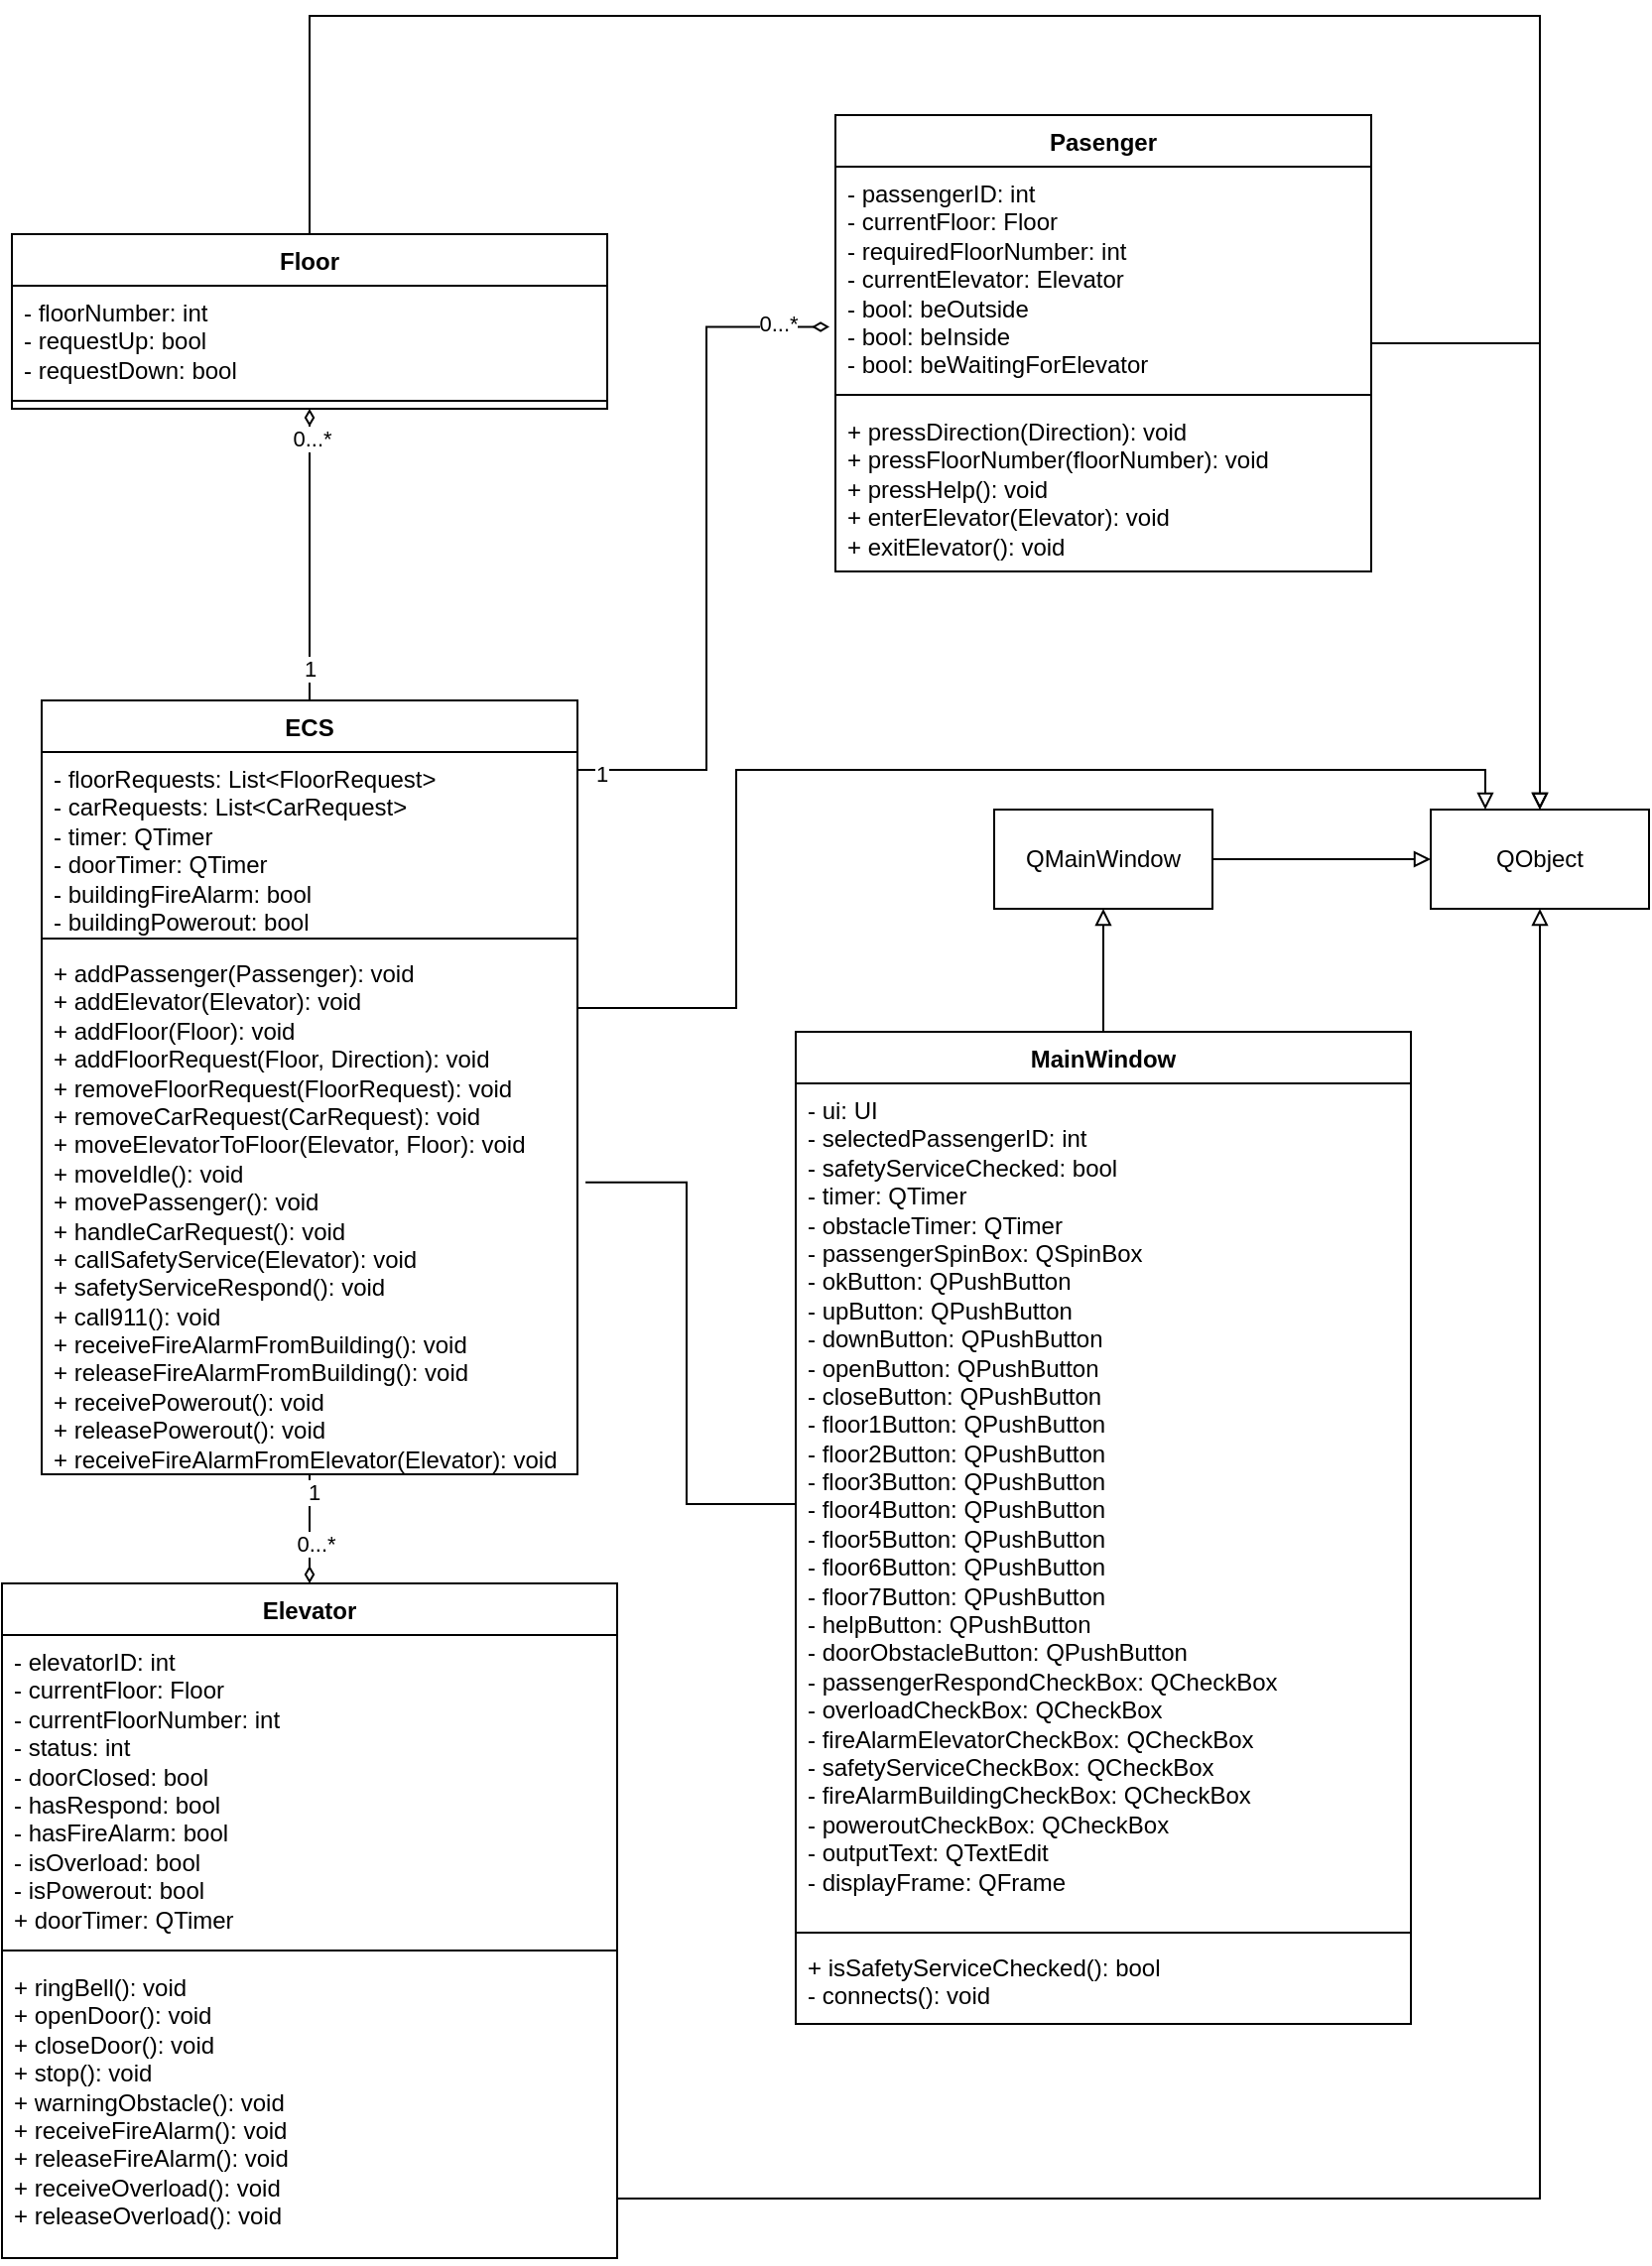 <mxfile version="23.1.5" type="device">
  <diagram id="C5RBs43oDa-KdzZeNtuy" name="Page-1">
    <mxGraphModel dx="508" dy="506" grid="1" gridSize="10" guides="1" tooltips="1" connect="1" arrows="1" fold="1" page="1" pageScale="1" pageWidth="827" pageHeight="1169" math="0" shadow="0">
      <root>
        <mxCell id="WIyWlLk6GJQsqaUBKTNV-0" />
        <mxCell id="WIyWlLk6GJQsqaUBKTNV-1" parent="WIyWlLk6GJQsqaUBKTNV-0" />
        <mxCell id="XzXdmftSZ0kjKj9PGzTx-10" style="edgeStyle=orthogonalEdgeStyle;rounded=0;orthogonalLoop=1;jettySize=auto;html=1;entryX=0.5;entryY=1;entryDx=0;entryDy=0;endArrow=diamondThin;endFill=0;" parent="WIyWlLk6GJQsqaUBKTNV-1" source="lKqkk_L0SnFZCXyI9xwD-0" target="lKqkk_L0SnFZCXyI9xwD-17" edge="1">
          <mxGeometry relative="1" as="geometry" />
        </mxCell>
        <mxCell id="XzXdmftSZ0kjKj9PGzTx-11" value="0...*" style="edgeLabel;html=1;align=center;verticalAlign=middle;resizable=0;points=[];" parent="XzXdmftSZ0kjKj9PGzTx-10" vertex="1" connectable="0">
          <mxGeometry x="0.804" y="-1" relative="1" as="geometry">
            <mxPoint as="offset" />
          </mxGeometry>
        </mxCell>
        <mxCell id="XzXdmftSZ0kjKj9PGzTx-12" value="1" style="edgeLabel;html=1;align=center;verticalAlign=middle;resizable=0;points=[];" parent="XzXdmftSZ0kjKj9PGzTx-10" vertex="1" connectable="0">
          <mxGeometry x="-0.781" relative="1" as="geometry">
            <mxPoint as="offset" />
          </mxGeometry>
        </mxCell>
        <mxCell id="XzXdmftSZ0kjKj9PGzTx-16" style="edgeStyle=orthogonalEdgeStyle;rounded=0;orthogonalLoop=1;jettySize=auto;html=1;entryX=0.5;entryY=0;entryDx=0;entryDy=0;endArrow=diamondThin;endFill=0;" parent="WIyWlLk6GJQsqaUBKTNV-1" source="lKqkk_L0SnFZCXyI9xwD-0" target="lKqkk_L0SnFZCXyI9xwD-4" edge="1">
          <mxGeometry relative="1" as="geometry" />
        </mxCell>
        <mxCell id="XzXdmftSZ0kjKj9PGzTx-17" value="1" style="edgeLabel;html=1;align=center;verticalAlign=middle;resizable=0;points=[];" parent="XzXdmftSZ0kjKj9PGzTx-16" vertex="1" connectable="0">
          <mxGeometry x="-0.693" y="2" relative="1" as="geometry">
            <mxPoint as="offset" />
          </mxGeometry>
        </mxCell>
        <mxCell id="XzXdmftSZ0kjKj9PGzTx-18" value="0...*" style="edgeLabel;html=1;align=center;verticalAlign=middle;resizable=0;points=[];" parent="XzXdmftSZ0kjKj9PGzTx-16" vertex="1" connectable="0">
          <mxGeometry x="0.277" y="3" relative="1" as="geometry">
            <mxPoint as="offset" />
          </mxGeometry>
        </mxCell>
        <mxCell id="lKqkk_L0SnFZCXyI9xwD-0" value="ECS" style="swimlane;fontStyle=1;align=center;verticalAlign=top;childLayout=stackLayout;horizontal=1;startSize=26;horizontalStack=0;resizeParent=1;resizeParentMax=0;resizeLast=0;collapsible=1;marginBottom=0;whiteSpace=wrap;html=1;" parent="WIyWlLk6GJQsqaUBKTNV-1" vertex="1">
          <mxGeometry x="80" y="355" width="270" height="390" as="geometry" />
        </mxCell>
        <mxCell id="lKqkk_L0SnFZCXyI9xwD-1" value="- floorRequests: List&amp;lt;FloorRequest&amp;gt;&lt;br&gt;- carRequests: List&amp;lt;CarRequest&amp;gt;&lt;br&gt;- timer: QTimer&lt;br&gt;- doorTimer: QTimer&lt;br&gt;- buildingFireAlarm: bool&lt;br&gt;- buildingPowerout: bool&lt;br&gt;&lt;br&gt;&lt;div&gt;&lt;br&gt;&lt;/div&gt;" style="text;strokeColor=none;fillColor=none;align=left;verticalAlign=top;spacingLeft=4;spacingRight=4;overflow=hidden;rotatable=0;points=[[0,0.5],[1,0.5]];portConstraint=eastwest;whiteSpace=wrap;html=1;" parent="lKqkk_L0SnFZCXyI9xwD-0" vertex="1">
          <mxGeometry y="26" width="270" height="90" as="geometry" />
        </mxCell>
        <mxCell id="lKqkk_L0SnFZCXyI9xwD-2" value="" style="line;strokeWidth=1;fillColor=none;align=left;verticalAlign=middle;spacingTop=-1;spacingLeft=3;spacingRight=3;rotatable=0;labelPosition=right;points=[];portConstraint=eastwest;strokeColor=inherit;" parent="lKqkk_L0SnFZCXyI9xwD-0" vertex="1">
          <mxGeometry y="116" width="270" height="8" as="geometry" />
        </mxCell>
        <mxCell id="lKqkk_L0SnFZCXyI9xwD-3" value="+ addPassenger(Passenger): void&lt;br&gt;+ addElevator(Elevator): void&lt;br&gt;+ addFloor(Floor): void&lt;br&gt;+ addFloorRequest(Floor, Direction): void&lt;br&gt;+ removeFloorRequest(FloorRequest): void&lt;br&gt;+ removeCarRequest(CarRequest): void&lt;br&gt;+ moveElevatorToFloor(Elevator, Floor): void&lt;br&gt;+ moveIdle(): void&lt;br&gt;+ movePassenger(): void&lt;br&gt;+ handleCarRequest(): void&lt;br&gt;+ callSafetyService(Elevator): void&lt;br&gt;+ safetyServiceRespond(): void&lt;br&gt;+ call911(): void&lt;br&gt;+ receiveFireAlarmFromBuilding(): void&lt;br&gt;+ releaseFireAlarmFromBuilding(): void&lt;br&gt;+ receivePowerout(): void&lt;br&gt;+ releasePowerout(): void&lt;br&gt;+ receiveFireAlarmFromElevator(Elevator): void" style="text;strokeColor=none;fillColor=none;align=left;verticalAlign=top;spacingLeft=4;spacingRight=4;overflow=hidden;rotatable=0;points=[[0,0.5],[1,0.5]];portConstraint=eastwest;whiteSpace=wrap;html=1;" parent="lKqkk_L0SnFZCXyI9xwD-0" vertex="1">
          <mxGeometry y="124" width="270" height="266" as="geometry" />
        </mxCell>
        <mxCell id="XzXdmftSZ0kjKj9PGzTx-44" style="edgeStyle=orthogonalEdgeStyle;rounded=0;orthogonalLoop=1;jettySize=auto;html=1;entryX=0.5;entryY=1;entryDx=0;entryDy=0;endArrow=block;endFill=0;" parent="WIyWlLk6GJQsqaUBKTNV-1" source="lKqkk_L0SnFZCXyI9xwD-4" target="XzXdmftSZ0kjKj9PGzTx-40" edge="1">
          <mxGeometry relative="1" as="geometry">
            <Array as="points">
              <mxPoint x="835" y="1110" />
            </Array>
          </mxGeometry>
        </mxCell>
        <mxCell id="lKqkk_L0SnFZCXyI9xwD-4" value="Elevator" style="swimlane;fontStyle=1;align=center;verticalAlign=top;childLayout=stackLayout;horizontal=1;startSize=26;horizontalStack=0;resizeParent=1;resizeParentMax=0;resizeLast=0;collapsible=1;marginBottom=0;whiteSpace=wrap;html=1;" parent="WIyWlLk6GJQsqaUBKTNV-1" vertex="1">
          <mxGeometry x="60" y="800" width="310" height="340" as="geometry" />
        </mxCell>
        <mxCell id="lKqkk_L0SnFZCXyI9xwD-5" value="- elevatorID: int&lt;br&gt;- currentFloor: Floor&lt;br&gt;- currentFloorNumber: int&lt;br&gt;- status: int&lt;br&gt;- doorClosed: bool&lt;br&gt;- hasRespond: bool&lt;br&gt;- hasFireAlarm: bool&lt;br&gt;- isOverload: bool&lt;br&gt;- isPowerout: bool&lt;br&gt;+ doorTimer: QTimer&lt;div&gt;&lt;br/&gt;&lt;/div&gt;" style="text;strokeColor=none;fillColor=none;align=left;verticalAlign=top;spacingLeft=4;spacingRight=4;overflow=hidden;rotatable=0;points=[[0,0.5],[1,0.5]];portConstraint=eastwest;whiteSpace=wrap;html=1;" parent="lKqkk_L0SnFZCXyI9xwD-4" vertex="1">
          <mxGeometry y="26" width="310" height="154" as="geometry" />
        </mxCell>
        <mxCell id="lKqkk_L0SnFZCXyI9xwD-6" value="" style="line;strokeWidth=1;fillColor=none;align=left;verticalAlign=middle;spacingTop=-1;spacingLeft=3;spacingRight=3;rotatable=0;labelPosition=right;points=[];portConstraint=eastwest;strokeColor=inherit;" parent="lKqkk_L0SnFZCXyI9xwD-4" vertex="1">
          <mxGeometry y="180" width="310" height="10" as="geometry" />
        </mxCell>
        <mxCell id="lKqkk_L0SnFZCXyI9xwD-7" value="+ ringBell(): void&lt;br&gt;+ openDoor(): void&lt;br&gt;+ closeDoor(): void&lt;br&gt;+ stop(): void&lt;br&gt;+ warningObstacle(): void&lt;br&gt;+ receiveFireAlarm(): void&lt;br&gt;+ releaseFireAlarm(): void&lt;br&gt;+ receiveOverload(): void&lt;br&gt;+ releaseOverload(): void" style="text;strokeColor=none;fillColor=none;align=left;verticalAlign=top;spacingLeft=4;spacingRight=4;overflow=hidden;rotatable=0;points=[[0,0.5],[1,0.5]];portConstraint=eastwest;whiteSpace=wrap;html=1;" parent="lKqkk_L0SnFZCXyI9xwD-4" vertex="1">
          <mxGeometry y="190" width="310" height="150" as="geometry" />
        </mxCell>
        <mxCell id="XzXdmftSZ0kjKj9PGzTx-43" style="edgeStyle=orthogonalEdgeStyle;rounded=0;orthogonalLoop=1;jettySize=auto;html=1;entryX=0.5;entryY=0;entryDx=0;entryDy=0;endArrow=block;endFill=0;" parent="WIyWlLk6GJQsqaUBKTNV-1" source="lKqkk_L0SnFZCXyI9xwD-12" target="XzXdmftSZ0kjKj9PGzTx-40" edge="1">
          <mxGeometry relative="1" as="geometry" />
        </mxCell>
        <mxCell id="lKqkk_L0SnFZCXyI9xwD-12" value="Pasenger" style="swimlane;fontStyle=1;align=center;verticalAlign=top;childLayout=stackLayout;horizontal=1;startSize=26;horizontalStack=0;resizeParent=1;resizeParentMax=0;resizeLast=0;collapsible=1;marginBottom=0;whiteSpace=wrap;html=1;" parent="WIyWlLk6GJQsqaUBKTNV-1" vertex="1">
          <mxGeometry x="480" y="60" width="270" height="230" as="geometry" />
        </mxCell>
        <mxCell id="lKqkk_L0SnFZCXyI9xwD-13" value="- passengerID: int&lt;br&gt;- currentFloor: Floor&lt;br&gt;- requiredFloorNumber: int&lt;br&gt;- currentElevator: Elevator&lt;br&gt;- bool: beOutside&lt;br&gt;- bool: beInside&lt;br&gt;- bool: beWaitingForElevator" style="text;strokeColor=none;fillColor=none;align=left;verticalAlign=top;spacingLeft=4;spacingRight=4;overflow=hidden;rotatable=0;points=[[0,0.5],[1,0.5]];portConstraint=eastwest;whiteSpace=wrap;html=1;" parent="lKqkk_L0SnFZCXyI9xwD-12" vertex="1">
          <mxGeometry y="26" width="270" height="110" as="geometry" />
        </mxCell>
        <mxCell id="lKqkk_L0SnFZCXyI9xwD-14" value="" style="line;strokeWidth=1;fillColor=none;align=left;verticalAlign=middle;spacingTop=-1;spacingLeft=3;spacingRight=3;rotatable=0;labelPosition=right;points=[];portConstraint=eastwest;strokeColor=inherit;" parent="lKqkk_L0SnFZCXyI9xwD-12" vertex="1">
          <mxGeometry y="136" width="270" height="10" as="geometry" />
        </mxCell>
        <mxCell id="lKqkk_L0SnFZCXyI9xwD-15" value="+ pressDirection(Direction): void&lt;br style=&quot;border-color: var(--border-color);&quot;&gt;+ pressFloorNumber(floorNumber): void&lt;br style=&quot;border-color: var(--border-color);&quot;&gt;+ pressHelp(): void&lt;br&gt;+ enterElevator(Elevator): void&lt;br&gt;+ exitElevator(): void" style="text;strokeColor=none;fillColor=none;align=left;verticalAlign=top;spacingLeft=4;spacingRight=4;overflow=hidden;rotatable=0;points=[[0,0.5],[1,0.5]];portConstraint=eastwest;whiteSpace=wrap;html=1;" parent="lKqkk_L0SnFZCXyI9xwD-12" vertex="1">
          <mxGeometry y="146" width="270" height="84" as="geometry" />
        </mxCell>
        <mxCell id="XzXdmftSZ0kjKj9PGzTx-45" style="edgeStyle=orthogonalEdgeStyle;rounded=0;orthogonalLoop=1;jettySize=auto;html=1;entryX=0.5;entryY=0;entryDx=0;entryDy=0;endArrow=block;endFill=0;" parent="WIyWlLk6GJQsqaUBKTNV-1" source="lKqkk_L0SnFZCXyI9xwD-17" target="XzXdmftSZ0kjKj9PGzTx-40" edge="1">
          <mxGeometry relative="1" as="geometry">
            <Array as="points">
              <mxPoint x="215" y="10" />
              <mxPoint x="835" y="10" />
            </Array>
          </mxGeometry>
        </mxCell>
        <mxCell id="lKqkk_L0SnFZCXyI9xwD-17" value="Floor" style="swimlane;fontStyle=1;align=center;verticalAlign=top;childLayout=stackLayout;horizontal=1;startSize=26;horizontalStack=0;resizeParent=1;resizeParentMax=0;resizeLast=0;collapsible=1;marginBottom=0;whiteSpace=wrap;html=1;" parent="WIyWlLk6GJQsqaUBKTNV-1" vertex="1">
          <mxGeometry x="65" y="120" width="300" height="88" as="geometry" />
        </mxCell>
        <mxCell id="lKqkk_L0SnFZCXyI9xwD-18" value="- floorNumber: int&lt;br&gt;- requestUp: bool&lt;br&gt;- requestDown: bool" style="text;strokeColor=none;fillColor=none;align=left;verticalAlign=top;spacingLeft=4;spacingRight=4;overflow=hidden;rotatable=0;points=[[0,0.5],[1,0.5]];portConstraint=eastwest;whiteSpace=wrap;html=1;" parent="lKqkk_L0SnFZCXyI9xwD-17" vertex="1">
          <mxGeometry y="26" width="300" height="54" as="geometry" />
        </mxCell>
        <mxCell id="lKqkk_L0SnFZCXyI9xwD-19" value="" style="line;strokeWidth=1;fillColor=none;align=left;verticalAlign=middle;spacingTop=-1;spacingLeft=3;spacingRight=3;rotatable=0;labelPosition=right;points=[];portConstraint=eastwest;strokeColor=inherit;" parent="lKqkk_L0SnFZCXyI9xwD-17" vertex="1">
          <mxGeometry y="80" width="300" height="8" as="geometry" />
        </mxCell>
        <mxCell id="XzXdmftSZ0kjKj9PGzTx-41" style="edgeStyle=orthogonalEdgeStyle;rounded=0;orthogonalLoop=1;jettySize=auto;html=1;entryX=0.5;entryY=1;entryDx=0;entryDy=0;endArrow=block;endFill=0;" parent="WIyWlLk6GJQsqaUBKTNV-1" source="XzXdmftSZ0kjKj9PGzTx-0" target="XzXdmftSZ0kjKj9PGzTx-39" edge="1">
          <mxGeometry relative="1" as="geometry" />
        </mxCell>
        <mxCell id="XzXdmftSZ0kjKj9PGzTx-0" value="MainWindow" style="swimlane;fontStyle=1;align=center;verticalAlign=top;childLayout=stackLayout;horizontal=1;startSize=26;horizontalStack=0;resizeParent=1;resizeParentMax=0;resizeLast=0;collapsible=1;marginBottom=0;whiteSpace=wrap;html=1;" parent="WIyWlLk6GJQsqaUBKTNV-1" vertex="1">
          <mxGeometry x="460" y="522" width="310" height="500" as="geometry" />
        </mxCell>
        <mxCell id="XzXdmftSZ0kjKj9PGzTx-1" value="- ui: UI&lt;br&gt;- selectedPassengerID: int&lt;br&gt;- safetyServiceChecked: bool&lt;br&gt;- timer: QTimer&lt;br&gt;- obstacleTimer: QTimer&lt;br&gt;- passengerSpinBox: QSpinBox&lt;br&gt;- okButton: QPushButton&lt;br&gt;- upButton: QPushButton&lt;br&gt;- downButton: QPushButton&lt;br&gt;- openButton: QPushButton&lt;div&gt;- closeButton: QPushButton&lt;/div&gt;&lt;div&gt;- floor1Button: QPushButton&lt;/div&gt;&lt;div&gt;- floor2Button: QPushButton&lt;/div&gt;&lt;div&gt;- floor3Button: QPushButton&lt;/div&gt;&lt;div&gt;- floor4Button: QPushButton&lt;/div&gt;&lt;div&gt;- floor5Button: QPushButton&lt;/div&gt;&lt;div&gt;- floor6Button: QPushButton&lt;/div&gt;&lt;div&gt;- floor7Button: QPushButton&lt;/div&gt;&lt;div&gt;- helpButton: QPushButton&lt;/div&gt;&lt;div&gt;- doorObstacleButton: QPushButton&lt;/div&gt;&lt;div&gt;- passengerRespondCheckBox: QCheckBox&lt;/div&gt;&lt;div&gt;- overloadCheckBox: QCheckBox&lt;/div&gt;&lt;div&gt;- fireAlarmElevatorCheckBox: QCheckBox&lt;/div&gt;&lt;div&gt;- safetyServiceCheckBox: QCheckBox&lt;/div&gt;&lt;div&gt;- fireAlarmBuildingCheckBox: QCheckBox&lt;/div&gt;&lt;div&gt;- poweroutCheckBox: QCheckBox&lt;/div&gt;&lt;div&gt;- outputText: QTextEdit&lt;/div&gt;&lt;div&gt;- displayFrame: QFrame&lt;/div&gt;" style="text;strokeColor=none;fillColor=none;align=left;verticalAlign=top;spacingLeft=4;spacingRight=4;overflow=hidden;rotatable=0;points=[[0,0.5],[1,0.5]];portConstraint=eastwest;whiteSpace=wrap;html=1;" parent="XzXdmftSZ0kjKj9PGzTx-0" vertex="1">
          <mxGeometry y="26" width="310" height="424" as="geometry" />
        </mxCell>
        <mxCell id="XzXdmftSZ0kjKj9PGzTx-2" value="" style="line;strokeWidth=1;fillColor=none;align=left;verticalAlign=middle;spacingTop=-1;spacingLeft=3;spacingRight=3;rotatable=0;labelPosition=right;points=[];portConstraint=eastwest;strokeColor=inherit;" parent="XzXdmftSZ0kjKj9PGzTx-0" vertex="1">
          <mxGeometry y="450" width="310" height="8" as="geometry" />
        </mxCell>
        <mxCell id="XzXdmftSZ0kjKj9PGzTx-3" value="+ isSafetyServiceChecked(): bool&lt;br&gt;- connects(): void&lt;br&gt;&lt;div&gt;&lt;br&gt;&lt;/div&gt;" style="text;strokeColor=none;fillColor=none;align=left;verticalAlign=top;spacingLeft=4;spacingRight=4;overflow=hidden;rotatable=0;points=[[0,0.5],[1,0.5]];portConstraint=eastwest;whiteSpace=wrap;html=1;" parent="XzXdmftSZ0kjKj9PGzTx-0" vertex="1">
          <mxGeometry y="458" width="310" height="42" as="geometry" />
        </mxCell>
        <mxCell id="XzXdmftSZ0kjKj9PGzTx-8" style="edgeStyle=orthogonalEdgeStyle;rounded=0;orthogonalLoop=1;jettySize=auto;html=1;entryX=1.015;entryY=0.447;entryDx=0;entryDy=0;entryPerimeter=0;endArrow=none;endFill=0;" parent="WIyWlLk6GJQsqaUBKTNV-1" source="XzXdmftSZ0kjKj9PGzTx-1" target="lKqkk_L0SnFZCXyI9xwD-3" edge="1">
          <mxGeometry relative="1" as="geometry" />
        </mxCell>
        <mxCell id="XzXdmftSZ0kjKj9PGzTx-13" style="edgeStyle=orthogonalEdgeStyle;rounded=0;orthogonalLoop=1;jettySize=auto;html=1;entryX=-0.011;entryY=0.734;entryDx=0;entryDy=0;entryPerimeter=0;endArrow=diamondThin;endFill=0;" parent="WIyWlLk6GJQsqaUBKTNV-1" source="lKqkk_L0SnFZCXyI9xwD-1" target="lKqkk_L0SnFZCXyI9xwD-13" edge="1">
          <mxGeometry relative="1" as="geometry">
            <Array as="points">
              <mxPoint x="415" y="390" />
              <mxPoint x="415" y="167" />
            </Array>
          </mxGeometry>
        </mxCell>
        <mxCell id="XzXdmftSZ0kjKj9PGzTx-14" value="0...*" style="edgeLabel;html=1;align=center;verticalAlign=middle;resizable=0;points=[];" parent="XzXdmftSZ0kjKj9PGzTx-13" vertex="1" connectable="0">
          <mxGeometry x="0.908" y="2" relative="1" as="geometry">
            <mxPoint x="-10" as="offset" />
          </mxGeometry>
        </mxCell>
        <mxCell id="XzXdmftSZ0kjKj9PGzTx-15" value="1" style="edgeLabel;html=1;align=center;verticalAlign=middle;resizable=0;points=[];" parent="XzXdmftSZ0kjKj9PGzTx-13" vertex="1" connectable="0">
          <mxGeometry x="-0.935" y="-2" relative="1" as="geometry">
            <mxPoint as="offset" />
          </mxGeometry>
        </mxCell>
        <mxCell id="XzXdmftSZ0kjKj9PGzTx-42" style="edgeStyle=orthogonalEdgeStyle;rounded=0;orthogonalLoop=1;jettySize=auto;html=1;entryX=0;entryY=0.5;entryDx=0;entryDy=0;endArrow=block;endFill=0;" parent="WIyWlLk6GJQsqaUBKTNV-1" source="XzXdmftSZ0kjKj9PGzTx-39" target="XzXdmftSZ0kjKj9PGzTx-40" edge="1">
          <mxGeometry relative="1" as="geometry" />
        </mxCell>
        <mxCell id="XzXdmftSZ0kjKj9PGzTx-39" value="QMainWindow" style="html=1;whiteSpace=wrap;" parent="WIyWlLk6GJQsqaUBKTNV-1" vertex="1">
          <mxGeometry x="560" y="410" width="110" height="50" as="geometry" />
        </mxCell>
        <mxCell id="XzXdmftSZ0kjKj9PGzTx-40" value="QObject" style="html=1;whiteSpace=wrap;" parent="WIyWlLk6GJQsqaUBKTNV-1" vertex="1">
          <mxGeometry x="780" y="410" width="110" height="50" as="geometry" />
        </mxCell>
        <mxCell id="XzXdmftSZ0kjKj9PGzTx-46" style="edgeStyle=orthogonalEdgeStyle;rounded=0;orthogonalLoop=1;jettySize=auto;html=1;entryX=0.25;entryY=0;entryDx=0;entryDy=0;endArrow=block;endFill=0;" parent="WIyWlLk6GJQsqaUBKTNV-1" source="lKqkk_L0SnFZCXyI9xwD-3" target="XzXdmftSZ0kjKj9PGzTx-40" edge="1">
          <mxGeometry relative="1" as="geometry">
            <Array as="points">
              <mxPoint x="430" y="510" />
              <mxPoint x="430" y="390" />
              <mxPoint x="807" y="390" />
            </Array>
          </mxGeometry>
        </mxCell>
      </root>
    </mxGraphModel>
  </diagram>
</mxfile>
